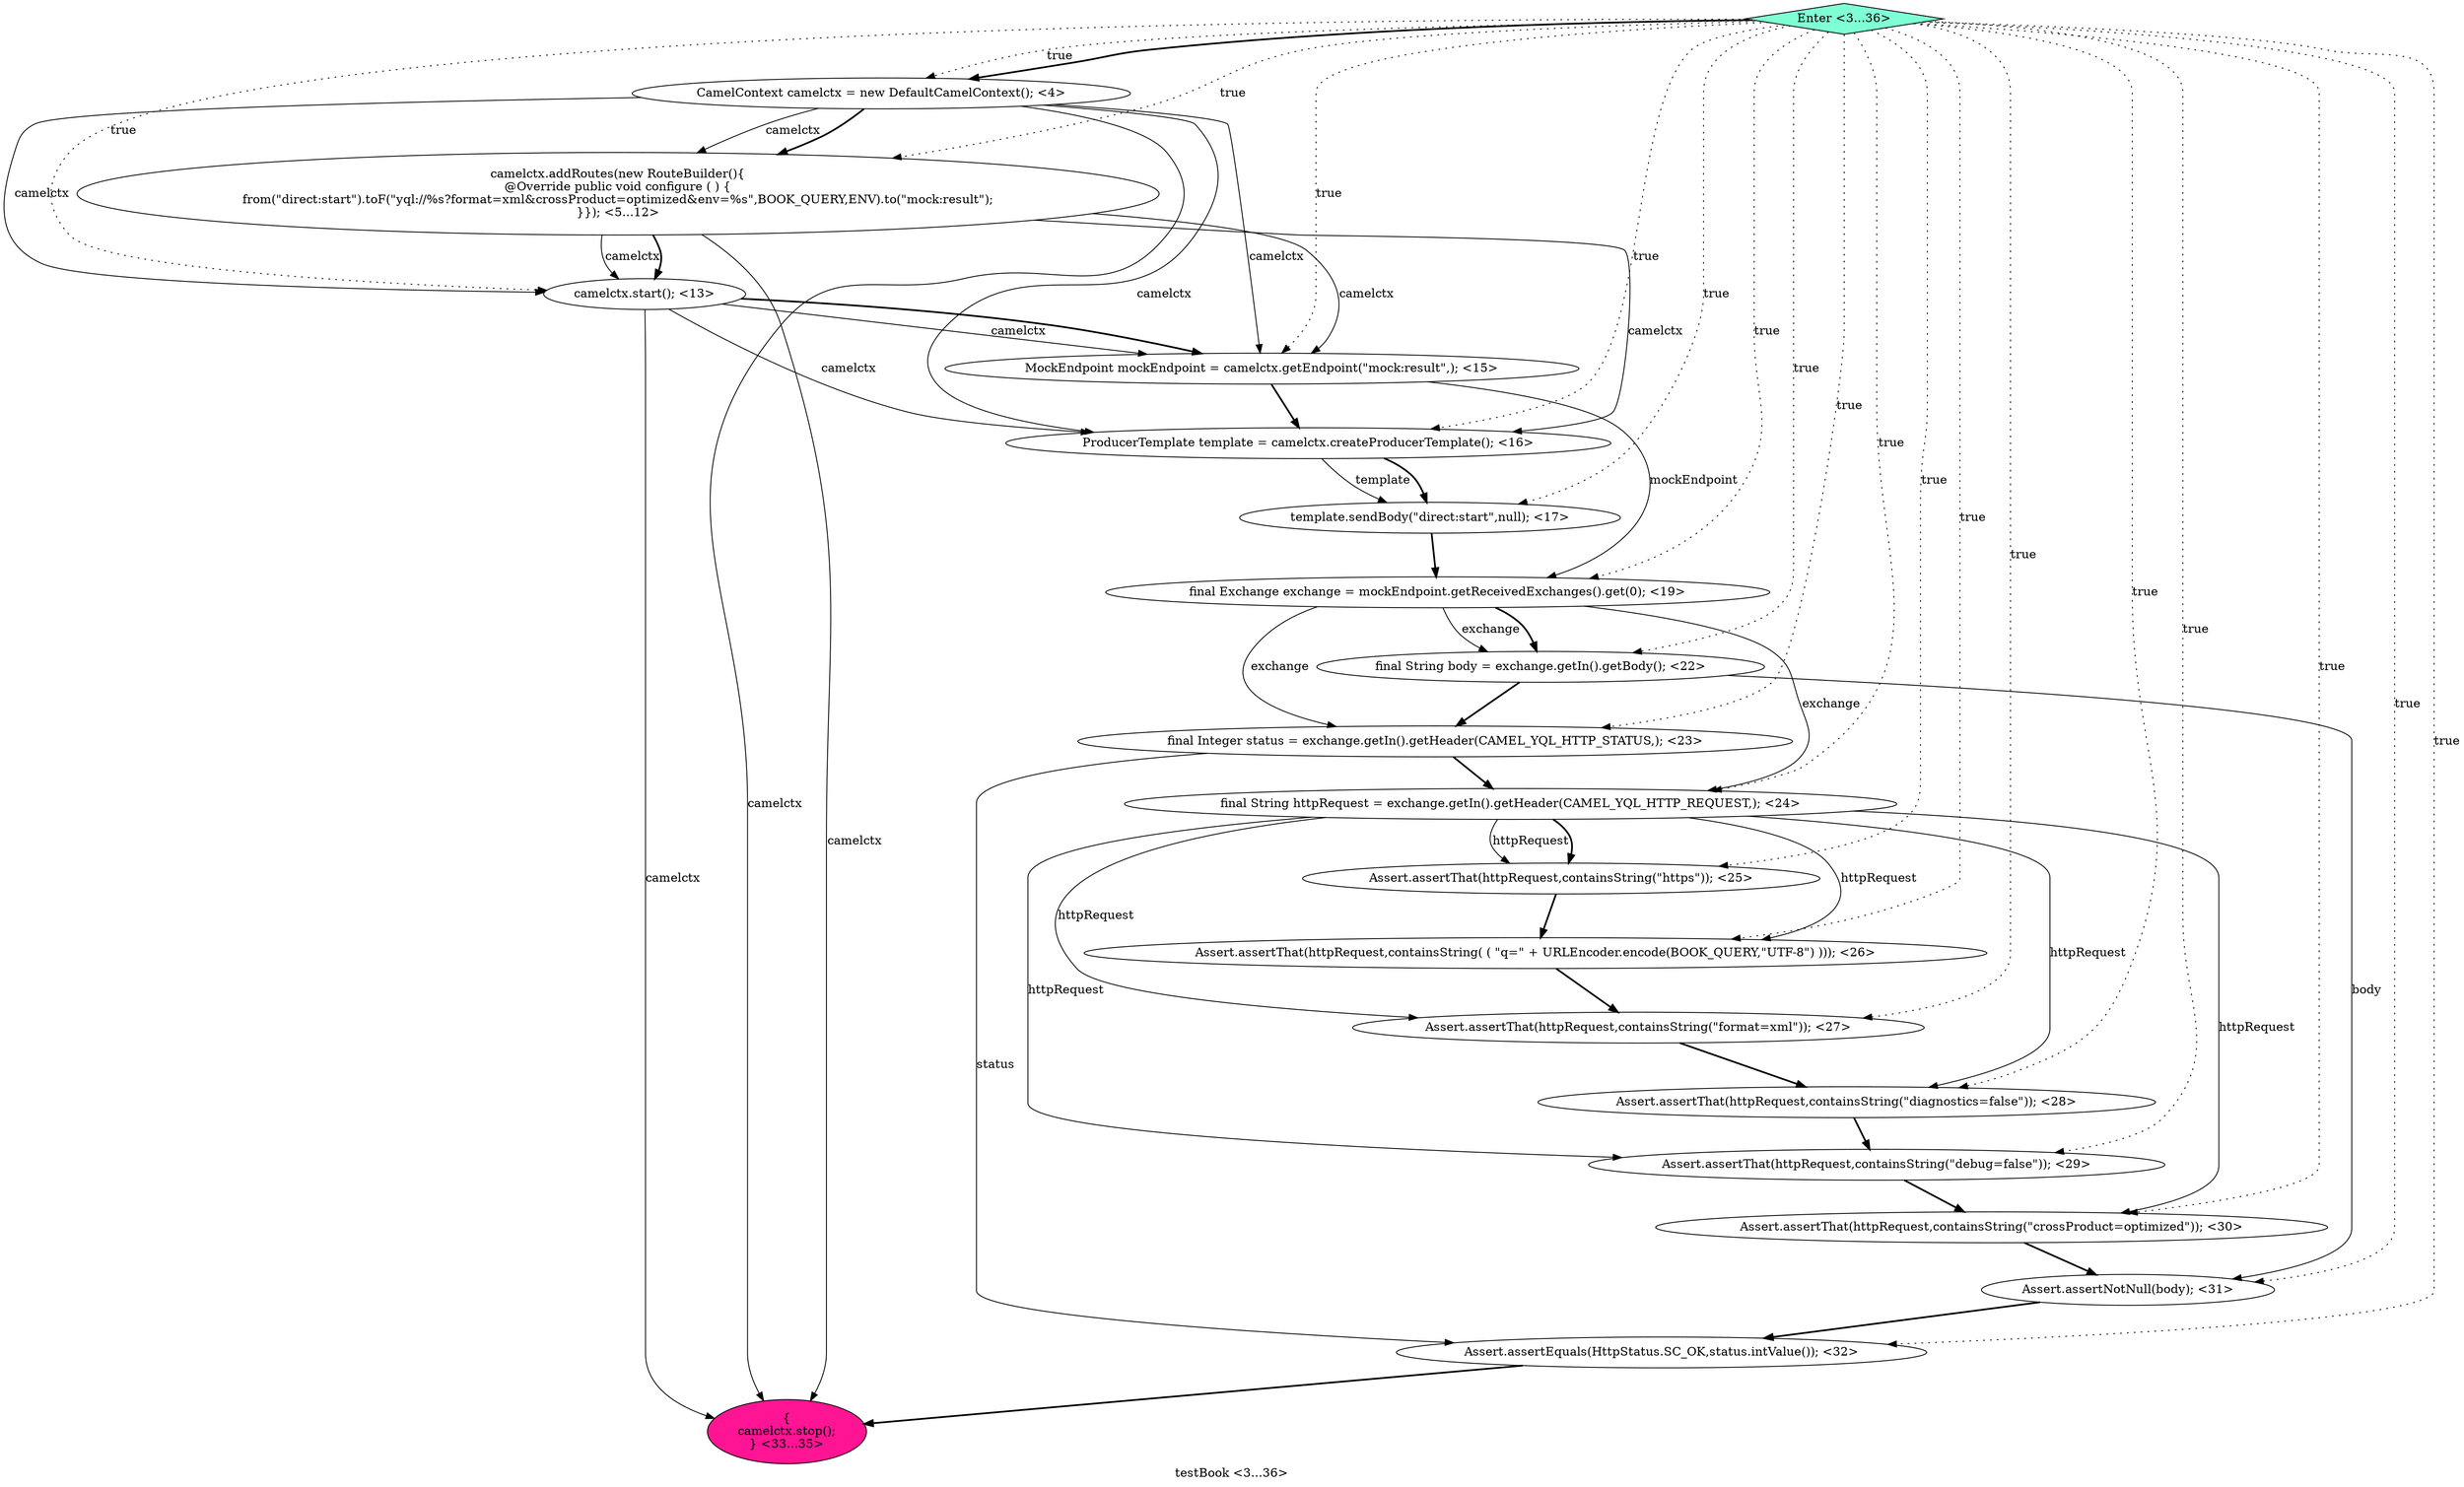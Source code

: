 digraph PDG {
label = "testBook <3...36>";
0.18 [style = filled, label = "{
camelctx.stop();
} <33...35>", fillcolor = deeppink, shape = ellipse];
0.12 [style = filled, label = "Assert.assertThat(httpRequest,containsString(\"format=xml\")); <27>", fillcolor = white, shape = ellipse];
0.10 [style = filled, label = "Assert.assertThat(httpRequest,containsString(\"https\")); <25>", fillcolor = white, shape = ellipse];
0.8 [style = filled, label = "final Integer status = exchange.getIn().getHeader(CAMEL_YQL_HTTP_STATUS,); <23>", fillcolor = white, shape = ellipse];
0.2 [style = filled, label = "camelctx.start(); <13>", fillcolor = white, shape = ellipse];
0.6 [style = filled, label = "final Exchange exchange = mockEndpoint.getReceivedExchanges().get(0); <19>", fillcolor = white, shape = ellipse];
0.4 [style = filled, label = "ProducerTemplate template = camelctx.createProducerTemplate(); <16>", fillcolor = white, shape = ellipse];
0.14 [style = filled, label = "Assert.assertThat(httpRequest,containsString(\"debug=false\")); <29>", fillcolor = white, shape = ellipse];
0.15 [style = filled, label = "Assert.assertThat(httpRequest,containsString(\"crossProduct=optimized\")); <30>", fillcolor = white, shape = ellipse];
0.5 [style = filled, label = "template.sendBody(\"direct:start\",null); <17>", fillcolor = white, shape = ellipse];
0.9 [style = filled, label = "final String httpRequest = exchange.getIn().getHeader(CAMEL_YQL_HTTP_REQUEST,); <24>", fillcolor = white, shape = ellipse];
0.13 [style = filled, label = "Assert.assertThat(httpRequest,containsString(\"diagnostics=false\")); <28>", fillcolor = white, shape = ellipse];
0.0 [style = filled, label = "CamelContext camelctx = new DefaultCamelContext(); <4>", fillcolor = white, shape = ellipse];
0.7 [style = filled, label = "final String body = exchange.getIn().getBody(); <22>", fillcolor = white, shape = ellipse];
0.16 [style = filled, label = "Assert.assertNotNull(body); <31>", fillcolor = white, shape = ellipse];
0.11 [style = filled, label = "Assert.assertThat(httpRequest,containsString( ( \"q=\" + URLEncoder.encode(BOOK_QUERY,\"UTF-8\") ))); <26>", fillcolor = white, shape = ellipse];
0.3 [style = filled, label = "MockEndpoint mockEndpoint = camelctx.getEndpoint(\"mock:result\",); <15>", fillcolor = white, shape = ellipse];
0.19 [style = filled, label = "Enter <3...36>", fillcolor = aquamarine, shape = diamond];
0.1 [style = filled, label = "camelctx.addRoutes(new RouteBuilder(){
@Override public void configure ( ) {
from(\"direct:start\").toF(\"yql://%s?format=xml&crossProduct=optimized&env=%s\",BOOK_QUERY,ENV).to(\"mock:result\");
}}); <5...12>", fillcolor = white, shape = ellipse];
0.17 [style = filled, label = "Assert.assertEquals(HttpStatus.SC_OK,status.intValue()); <32>", fillcolor = white, shape = ellipse];
0.0 -> 0.1 [style = solid, label="camelctx"];
0.0 -> 0.1 [style = bold, label=""];
0.0 -> 0.2 [style = solid, label="camelctx"];
0.0 -> 0.3 [style = solid, label="camelctx"];
0.0 -> 0.4 [style = solid, label="camelctx"];
0.0 -> 0.18 [style = solid, label="camelctx"];
0.1 -> 0.2 [style = solid, label="camelctx"];
0.1 -> 0.2 [style = bold, label=""];
0.1 -> 0.3 [style = solid, label="camelctx"];
0.1 -> 0.4 [style = solid, label="camelctx"];
0.1 -> 0.18 [style = solid, label="camelctx"];
0.2 -> 0.3 [style = solid, label="camelctx"];
0.2 -> 0.3 [style = bold, label=""];
0.2 -> 0.4 [style = solid, label="camelctx"];
0.2 -> 0.18 [style = solid, label="camelctx"];
0.3 -> 0.4 [style = bold, label=""];
0.3 -> 0.6 [style = solid, label="mockEndpoint"];
0.4 -> 0.5 [style = solid, label="template"];
0.4 -> 0.5 [style = bold, label=""];
0.5 -> 0.6 [style = bold, label=""];
0.6 -> 0.7 [style = solid, label="exchange"];
0.6 -> 0.7 [style = bold, label=""];
0.6 -> 0.8 [style = solid, label="exchange"];
0.6 -> 0.9 [style = solid, label="exchange"];
0.7 -> 0.8 [style = bold, label=""];
0.7 -> 0.16 [style = solid, label="body"];
0.8 -> 0.9 [style = bold, label=""];
0.8 -> 0.17 [style = solid, label="status"];
0.9 -> 0.10 [style = solid, label="httpRequest"];
0.9 -> 0.10 [style = bold, label=""];
0.9 -> 0.11 [style = solid, label="httpRequest"];
0.9 -> 0.12 [style = solid, label="httpRequest"];
0.9 -> 0.13 [style = solid, label="httpRequest"];
0.9 -> 0.14 [style = solid, label="httpRequest"];
0.9 -> 0.15 [style = solid, label="httpRequest"];
0.10 -> 0.11 [style = bold, label=""];
0.11 -> 0.12 [style = bold, label=""];
0.12 -> 0.13 [style = bold, label=""];
0.13 -> 0.14 [style = bold, label=""];
0.14 -> 0.15 [style = bold, label=""];
0.15 -> 0.16 [style = bold, label=""];
0.16 -> 0.17 [style = bold, label=""];
0.17 -> 0.18 [style = bold, label=""];
0.19 -> 0.0 [style = dotted, label="true"];
0.19 -> 0.0 [style = bold, label=""];
0.19 -> 0.1 [style = dotted, label="true"];
0.19 -> 0.2 [style = dotted, label="true"];
0.19 -> 0.3 [style = dotted, label="true"];
0.19 -> 0.4 [style = dotted, label="true"];
0.19 -> 0.5 [style = dotted, label="true"];
0.19 -> 0.6 [style = dotted, label="true"];
0.19 -> 0.7 [style = dotted, label="true"];
0.19 -> 0.8 [style = dotted, label="true"];
0.19 -> 0.9 [style = dotted, label="true"];
0.19 -> 0.10 [style = dotted, label="true"];
0.19 -> 0.11 [style = dotted, label="true"];
0.19 -> 0.12 [style = dotted, label="true"];
0.19 -> 0.13 [style = dotted, label="true"];
0.19 -> 0.14 [style = dotted, label="true"];
0.19 -> 0.15 [style = dotted, label="true"];
0.19 -> 0.16 [style = dotted, label="true"];
0.19 -> 0.17 [style = dotted, label="true"];
}
